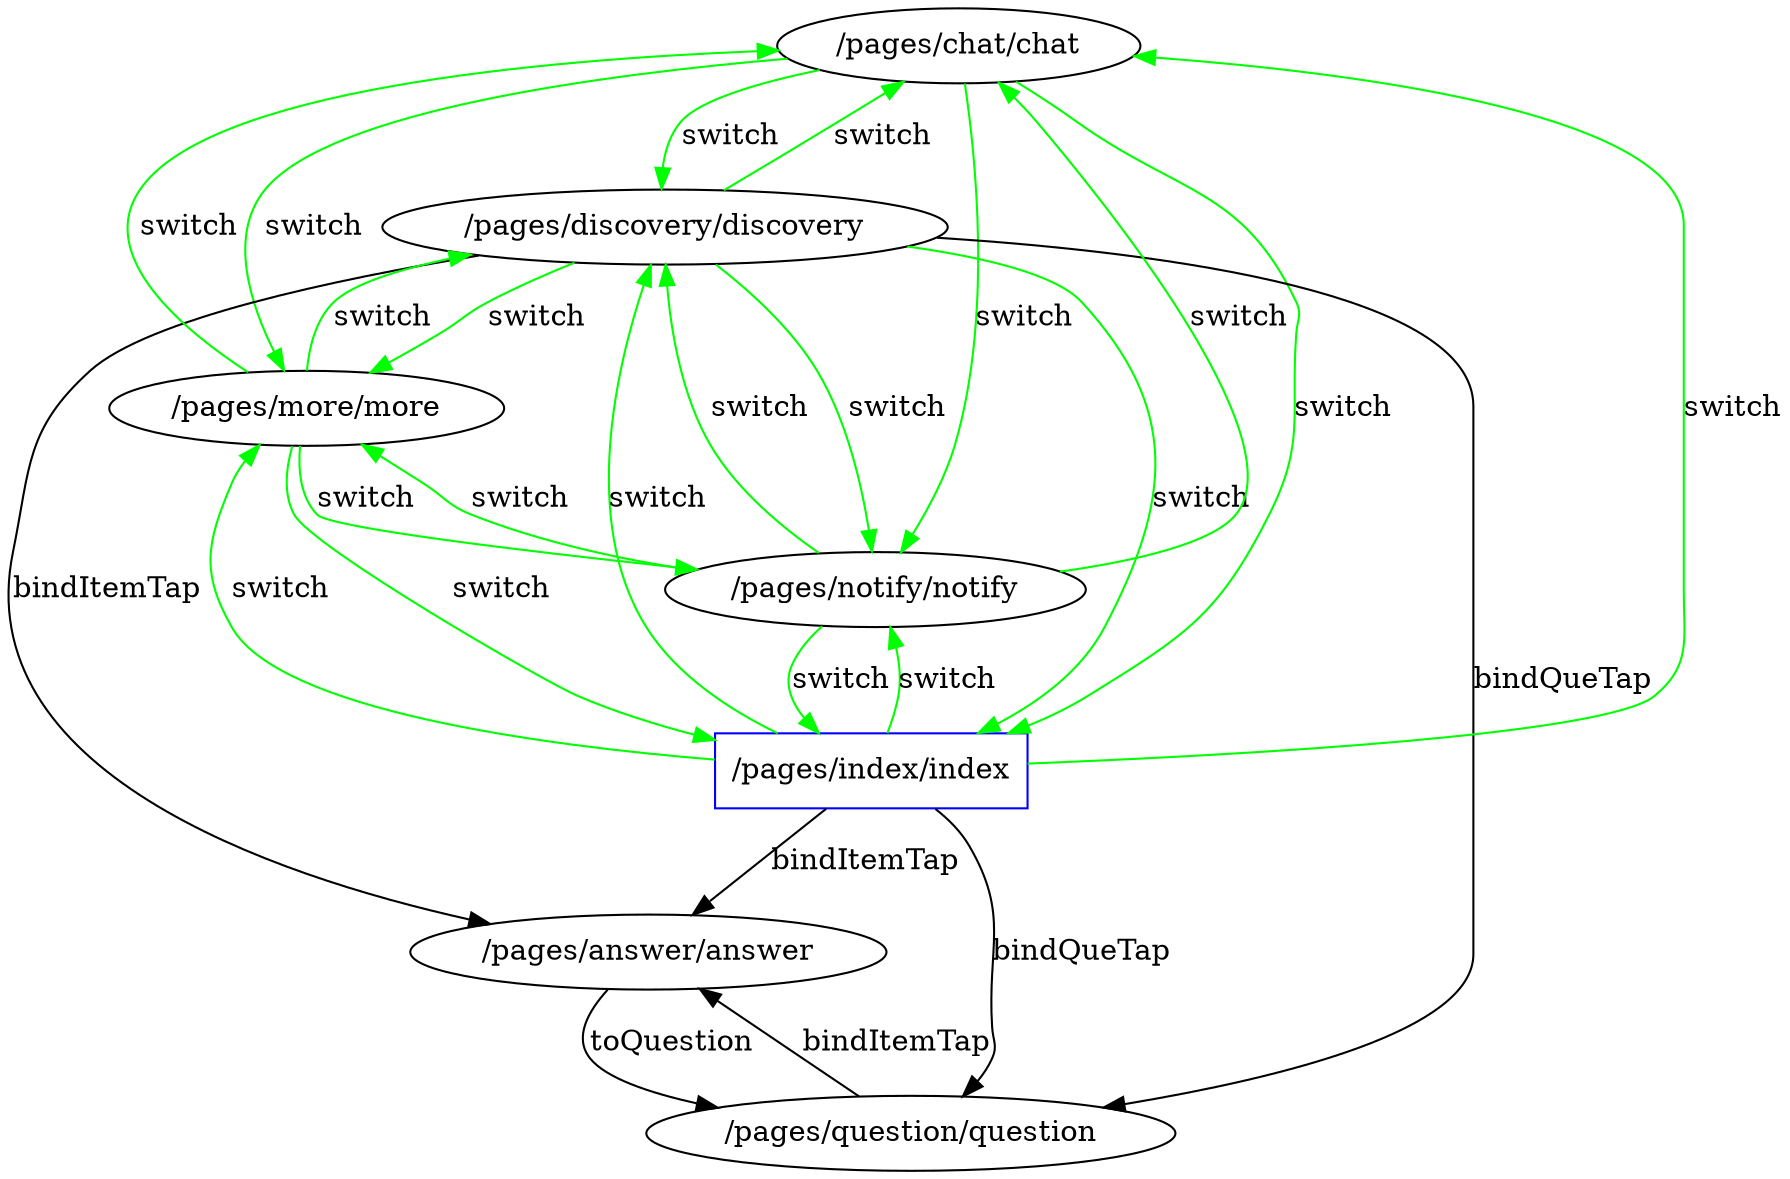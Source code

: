 // UI State Transfer Diagram
digraph {
	"/pages/chat/chat" [label="/pages/chat/chat"]
	"/pages/discovery/discovery" [label="/pages/discovery/discovery"]
	"/pages/question/question" [label="/pages/question/question"]
	"/pages/answer/answer" [label="/pages/answer/answer"]
	"/pages/index/index" [label="/pages/index/index" color=blue shape=rectangle]
	"/pages/notify/notify" [label="/pages/notify/notify"]
	"/pages/more/more" [label="/pages/more/more"]
	"/pages/index/index" -> "/pages/discovery/discovery" [label=switch color=green]
	"/pages/index/index" -> "/pages/notify/notify" [label=switch color=green]
	"/pages/index/index" -> "/pages/chat/chat" [label=switch color=green]
	"/pages/index/index" -> "/pages/more/more" [label=switch color=green]
	"/pages/discovery/discovery" -> "/pages/index/index" [label=switch color=green]
	"/pages/discovery/discovery" -> "/pages/notify/notify" [label=switch color=green]
	"/pages/discovery/discovery" -> "/pages/chat/chat" [label=switch color=green]
	"/pages/discovery/discovery" -> "/pages/more/more" [label=switch color=green]
	"/pages/notify/notify" -> "/pages/index/index" [label=switch color=green]
	"/pages/notify/notify" -> "/pages/discovery/discovery" [label=switch color=green]
	"/pages/notify/notify" -> "/pages/chat/chat" [label=switch color=green]
	"/pages/notify/notify" -> "/pages/more/more" [label=switch color=green]
	"/pages/chat/chat" -> "/pages/index/index" [label=switch color=green]
	"/pages/chat/chat" -> "/pages/discovery/discovery" [label=switch color=green]
	"/pages/chat/chat" -> "/pages/notify/notify" [label=switch color=green]
	"/pages/chat/chat" -> "/pages/more/more" [label=switch color=green]
	"/pages/more/more" -> "/pages/index/index" [label=switch color=green]
	"/pages/more/more" -> "/pages/discovery/discovery" [label=switch color=green]
	"/pages/more/more" -> "/pages/notify/notify" [label=switch color=green]
	"/pages/more/more" -> "/pages/chat/chat" [label=switch color=green]
	"/pages/index/index" -> "/pages/answer/answer" [label=bindItemTap]
	"/pages/index/index" -> "/pages/question/question" [label=bindQueTap]
	"/pages/discovery/discovery" -> "/pages/answer/answer" [label=bindItemTap]
	"/pages/discovery/discovery" -> "/pages/question/question" [label=bindQueTap]
	"/pages/answer/answer" -> "/pages/question/question" [label=toQuestion]
	"/pages/question/question" -> "/pages/answer/answer" [label=bindItemTap]
}
